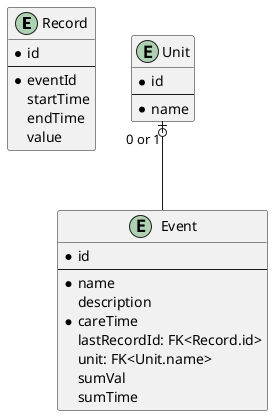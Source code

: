 @startuml
'https://plantuml.com/class-diagram

'abstract class AbstractList
'abstract AbstractCollection
'interface List
'interface Collection
'
'List <|-- AbstractList
'Collection <|-- AbstractCollection
'
'Collection <|- List
'AbstractCollection <|- AbstractList
'AbstractList <|-- ArrayList
'
'class ArrayList {
'Object[] elementData
'size()
'}
'
'enum TimeUnit {
'DAYS
'HOURS
'MINUTES
'}
entity Record{
    *id
    --
    *eventId
    startTime
    endTime
    value
}

entity Event{
    *id
    --
    *name
    description
    *careTime
    lastRecordId: FK<Record.id>
    unit: FK<Unit.name>
    sumVal
    sumTime
}

entity Unit{
    *id
    --
    *name
}

Unit "0 or 1" |o-- Event

@enduml